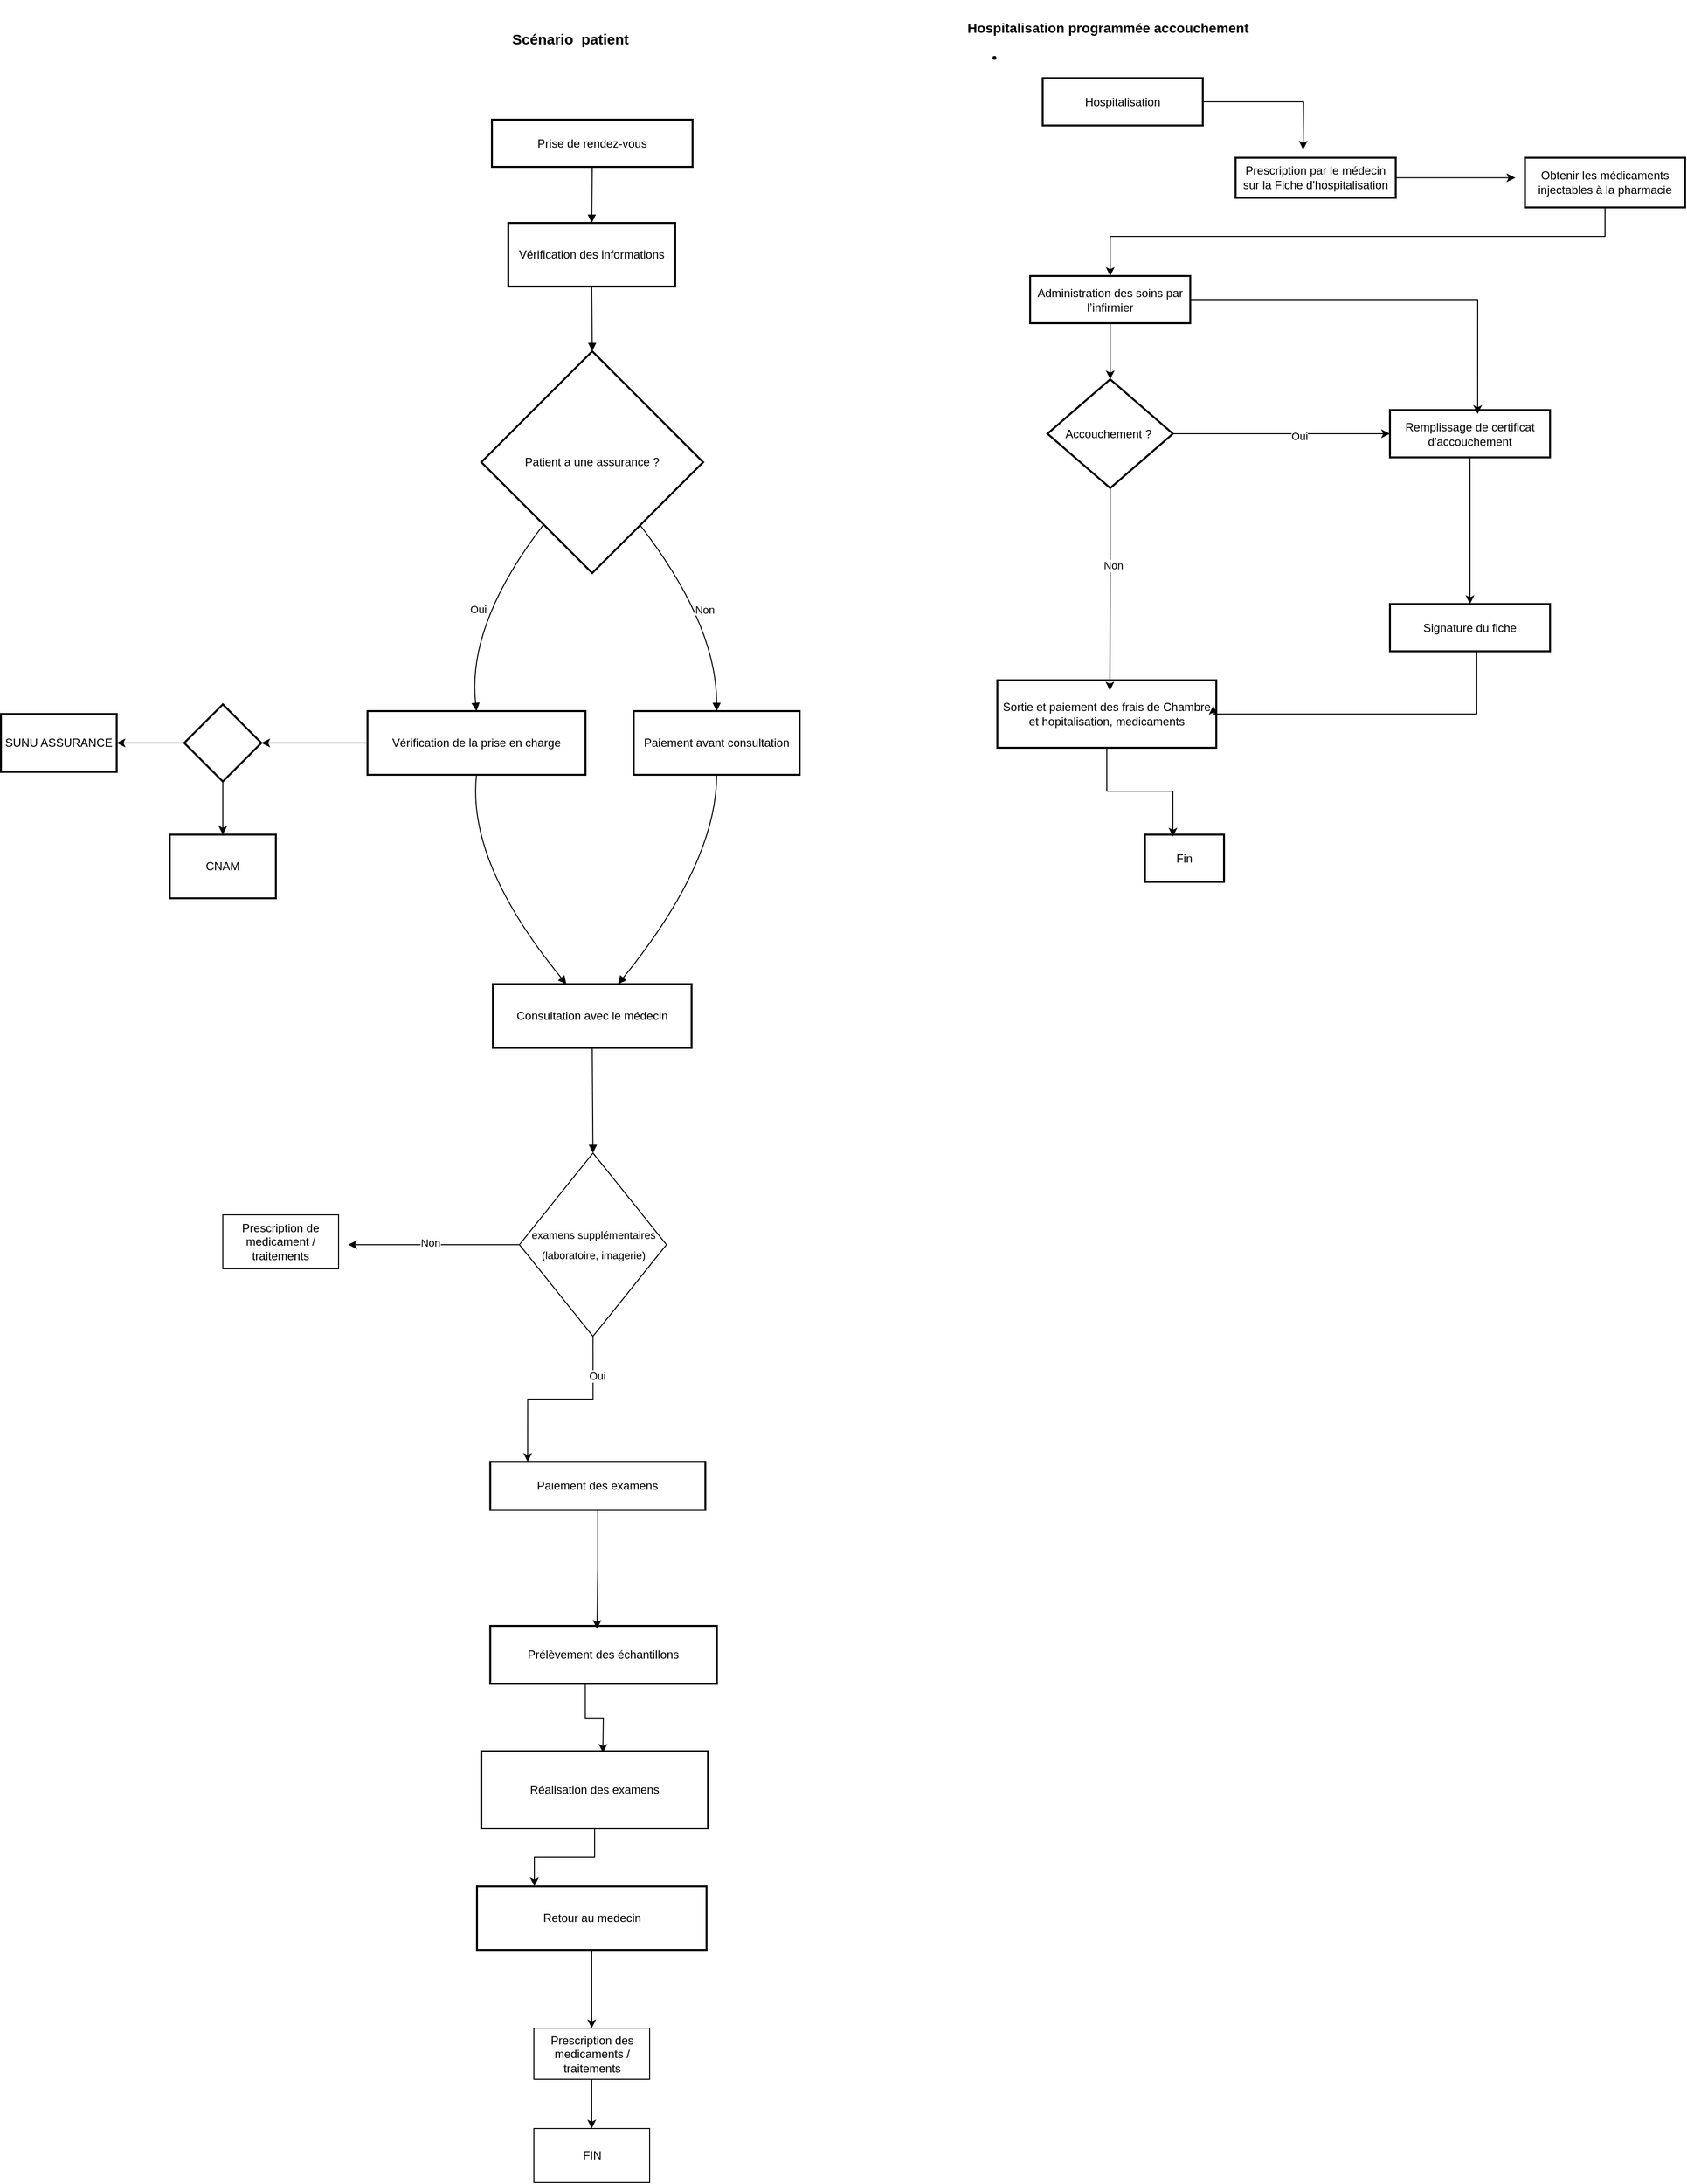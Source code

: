 <mxfile version="24.7.16">
  <diagram name="Page-1" id="gMUWrm_7eQ1wLzMDzJMH">
    <mxGraphModel dx="3580" dy="1646" grid="1" gridSize="10" guides="1" tooltips="1" connect="1" arrows="1" fold="1" page="1" pageScale="1" pageWidth="1169" pageHeight="827" math="0" shadow="0">
      <root>
        <mxCell id="0" />
        <mxCell id="1" parent="0" />
        <mxCell id="nA2eG2OlHx3KnQ0AuUty-1" value="Prise de rendez-vous" style="whiteSpace=wrap;strokeWidth=2;" parent="1" vertex="1">
          <mxGeometry x="-861" y="-551" width="208" height="49" as="geometry" />
        </mxCell>
        <mxCell id="nA2eG2OlHx3KnQ0AuUty-2" value="Vérification des informations" style="whiteSpace=wrap;strokeWidth=2;" parent="1" vertex="1">
          <mxGeometry x="-844" y="-444" width="173" height="66" as="geometry" />
        </mxCell>
        <mxCell id="nA2eG2OlHx3KnQ0AuUty-3" value="Patient a une assurance ?" style="rhombus;strokeWidth=2;whiteSpace=wrap;" parent="1" vertex="1">
          <mxGeometry x="-872" y="-311" width="230" height="230" as="geometry" />
        </mxCell>
        <mxCell id="nA2eG2OlHx3KnQ0AuUty-4" value="Vérification de la prise en charge" style="whiteSpace=wrap;strokeWidth=2;" parent="1" vertex="1">
          <mxGeometry x="-990" y="62" width="226" height="66" as="geometry" />
        </mxCell>
        <mxCell id="nA2eG2OlHx3KnQ0AuUty-5" value="Paiement avant consultation" style="whiteSpace=wrap;strokeWidth=2;" parent="1" vertex="1">
          <mxGeometry x="-714" y="62" width="172" height="66" as="geometry" />
        </mxCell>
        <mxCell id="nA2eG2OlHx3KnQ0AuUty-6" value="Consultation avec le médecin" style="whiteSpace=wrap;strokeWidth=2;" parent="1" vertex="1">
          <mxGeometry x="-860" y="345" width="206" height="66" as="geometry" />
        </mxCell>
        <mxCell id="nA2eG2OlHx3KnQ0AuUty-59" value="" style="curved=1;startArrow=none;endArrow=block;exitX=0.5;exitY=0.99;entryX=0.5;entryY=0;rounded=0;" parent="1" source="nA2eG2OlHx3KnQ0AuUty-1" target="nA2eG2OlHx3KnQ0AuUty-2" edge="1">
          <mxGeometry relative="1" as="geometry">
            <Array as="points" />
          </mxGeometry>
        </mxCell>
        <mxCell id="nA2eG2OlHx3KnQ0AuUty-60" value="" style="curved=1;startArrow=none;endArrow=block;exitX=0.5;exitY=1;entryX=0.5;entryY=0;rounded=0;" parent="1" source="nA2eG2OlHx3KnQ0AuUty-2" target="nA2eG2OlHx3KnQ0AuUty-3" edge="1">
          <mxGeometry relative="1" as="geometry">
            <Array as="points" />
          </mxGeometry>
        </mxCell>
        <mxCell id="nA2eG2OlHx3KnQ0AuUty-61" value="Oui" style="curved=1;startArrow=none;endArrow=block;exitX=0.11;exitY=1;entryX=0.5;entryY=0.01;rounded=0;" parent="1" source="nA2eG2OlHx3KnQ0AuUty-3" target="nA2eG2OlHx3KnQ0AuUty-4" edge="1">
          <mxGeometry relative="1" as="geometry">
            <Array as="points">
              <mxPoint x="-887" y="-28" />
            </Array>
          </mxGeometry>
        </mxCell>
        <mxCell id="nA2eG2OlHx3KnQ0AuUty-62" value="Non" style="curved=1;startArrow=none;endArrow=block;exitX=0.88;exitY=1;entryX=0.5;entryY=0.01;rounded=0;" parent="1" source="nA2eG2OlHx3KnQ0AuUty-3" target="nA2eG2OlHx3KnQ0AuUty-5" edge="1">
          <mxGeometry relative="1" as="geometry">
            <Array as="points">
              <mxPoint x="-628" y="-28" />
            </Array>
          </mxGeometry>
        </mxCell>
        <mxCell id="nA2eG2OlHx3KnQ0AuUty-63" value="" style="curved=1;startArrow=none;endArrow=block;exitX=0.5;exitY=1.01;entryX=0.37;entryY=0;rounded=0;" parent="1" source="nA2eG2OlHx3KnQ0AuUty-4" target="nA2eG2OlHx3KnQ0AuUty-6" edge="1">
          <mxGeometry relative="1" as="geometry">
            <Array as="points">
              <mxPoint x="-887" y="219" />
            </Array>
          </mxGeometry>
        </mxCell>
        <mxCell id="nA2eG2OlHx3KnQ0AuUty-64" value="" style="curved=1;startArrow=none;endArrow=block;exitX=0.5;exitY=1.01;entryX=0.63;entryY=0;rounded=0;" parent="1" source="nA2eG2OlHx3KnQ0AuUty-5" target="nA2eG2OlHx3KnQ0AuUty-6" edge="1">
          <mxGeometry relative="1" as="geometry">
            <Array as="points">
              <mxPoint x="-628" y="219" />
            </Array>
          </mxGeometry>
        </mxCell>
        <mxCell id="nA2eG2OlHx3KnQ0AuUty-124" value="&lt;b&gt;&lt;font style=&quot;font-size: 15px;&quot;&gt;Scénario&amp;nbsp; patient&amp;nbsp;&lt;/font&gt;&lt;/b&gt;" style="text;whiteSpace=wrap;html=1;" parent="1" vertex="1">
          <mxGeometry x="-842.5" y="-650" width="170" height="40" as="geometry" />
        </mxCell>
        <mxCell id="01KoYUn2kBwgNXgJoXNt-3" value="" style="curved=1;startArrow=none;endArrow=block;exitX=0.5;exitY=1;entryX=0.5;entryY=-0.01;rounded=0;" parent="1" source="nA2eG2OlHx3KnQ0AuUty-6" target="01KoYUn2kBwgNXgJoXNt-2" edge="1">
          <mxGeometry relative="1" as="geometry">
            <Array as="points" />
            <mxPoint x="-757" y="411" as="sourcePoint" />
            <mxPoint x="-757" y="583" as="targetPoint" />
          </mxGeometry>
        </mxCell>
        <mxCell id="01KoYUn2kBwgNXgJoXNt-12" style="edgeStyle=orthogonalEdgeStyle;rounded=0;orthogonalLoop=1;jettySize=auto;html=1;" parent="1" source="01KoYUn2kBwgNXgJoXNt-2" edge="1">
          <mxGeometry relative="1" as="geometry">
            <mxPoint x="-1010" y="615" as="targetPoint" />
          </mxGeometry>
        </mxCell>
        <mxCell id="01KoYUn2kBwgNXgJoXNt-13" value="Non" style="edgeLabel;html=1;align=center;verticalAlign=middle;resizable=0;points=[];" parent="01KoYUn2kBwgNXgJoXNt-12" vertex="1" connectable="0">
          <mxGeometry x="0.05" y="-3" relative="1" as="geometry">
            <mxPoint as="offset" />
          </mxGeometry>
        </mxCell>
        <mxCell id="01KoYUn2kBwgNXgJoXNt-2" value="&lt;h3 style=&quot;line-height: 140%;&quot;&gt;&lt;font style=&quot;font-size: 11px; font-weight: normal;&quot;&gt;examens supplémentaires (laboratoire, imagerie)&lt;/font&gt;&lt;/h3&gt;" style="rhombus;whiteSpace=wrap;html=1;align=center;" parent="1" vertex="1">
          <mxGeometry x="-832.5" y="520" width="152.5" height="190" as="geometry" />
        </mxCell>
        <mxCell id="01KoYUn2kBwgNXgJoXNt-11" value="&lt;span style=&quot;color: rgb(0, 0, 0); font-family: Helvetica; font-size: 12px; font-style: normal; font-variant-ligatures: normal; font-variant-caps: normal; font-weight: 400; letter-spacing: normal; orphans: 2; text-align: center; text-indent: 0px; text-transform: none; widows: 2; word-spacing: 0px; -webkit-text-stroke-width: 0px; white-space: normal; background-color: rgb(251, 251, 251); text-decoration-thickness: initial; text-decoration-style: initial; text-decoration-color: initial; display: inline !important; float: none;&quot;&gt;Prescription de medicament / traitements&lt;/span&gt;" style="whiteSpace=wrap;html=1;" parent="1" vertex="1">
          <mxGeometry x="-1140" y="584" width="120" height="56" as="geometry" />
        </mxCell>
        <mxCell id="01KoYUn2kBwgNXgJoXNt-15" value="Paiement des examens" style="whiteSpace=wrap;strokeWidth=2;" parent="1" vertex="1">
          <mxGeometry x="-862.75" y="840" width="223" height="50" as="geometry" />
        </mxCell>
        <mxCell id="01KoYUn2kBwgNXgJoXNt-21" style="edgeStyle=orthogonalEdgeStyle;rounded=0;orthogonalLoop=1;jettySize=auto;html=1;exitX=0.5;exitY=1;exitDx=0;exitDy=0;entryX=0.25;entryY=0;entryDx=0;entryDy=0;" parent="1" source="01KoYUn2kBwgNXgJoXNt-16" target="01KoYUn2kBwgNXgJoXNt-20" edge="1">
          <mxGeometry relative="1" as="geometry" />
        </mxCell>
        <mxCell id="01KoYUn2kBwgNXgJoXNt-16" value="Réalisation des examens" style="whiteSpace=wrap;strokeWidth=2;" parent="1" vertex="1">
          <mxGeometry x="-872" y="1140" width="235" height="80" as="geometry" />
        </mxCell>
        <mxCell id="01KoYUn2kBwgNXgJoXNt-17" value="Prélèvement des échantillons" style="whiteSpace=wrap;strokeWidth=2;" parent="1" vertex="1">
          <mxGeometry x="-862.75" y="1010" width="235" height="60" as="geometry" />
        </mxCell>
        <mxCell id="01KoYUn2kBwgNXgJoXNt-18" style="edgeStyle=orthogonalEdgeStyle;rounded=0;orthogonalLoop=1;jettySize=auto;html=1;entryX=0.471;entryY=0.051;entryDx=0;entryDy=0;entryPerimeter=0;" parent="1" source="01KoYUn2kBwgNXgJoXNt-15" target="01KoYUn2kBwgNXgJoXNt-17" edge="1">
          <mxGeometry relative="1" as="geometry" />
        </mxCell>
        <mxCell id="01KoYUn2kBwgNXgJoXNt-19" style="edgeStyle=orthogonalEdgeStyle;rounded=0;orthogonalLoop=1;jettySize=auto;html=1;entryX=0.532;entryY=0.031;entryDx=0;entryDy=0;entryPerimeter=0;" parent="1" edge="1">
          <mxGeometry relative="1" as="geometry">
            <mxPoint x="-744.2" y="1070" as="sourcePoint" />
            <mxPoint x="-745.98" y="1141.519" as="targetPoint" />
          </mxGeometry>
        </mxCell>
        <mxCell id="01KoYUn2kBwgNXgJoXNt-23" style="edgeStyle=orthogonalEdgeStyle;rounded=0;orthogonalLoop=1;jettySize=auto;html=1;entryX=0.5;entryY=0;entryDx=0;entryDy=0;" parent="1" source="01KoYUn2kBwgNXgJoXNt-20" target="01KoYUn2kBwgNXgJoXNt-22" edge="1">
          <mxGeometry relative="1" as="geometry" />
        </mxCell>
        <mxCell id="01KoYUn2kBwgNXgJoXNt-20" value="Retour au medecin" style="whiteSpace=wrap;strokeWidth=2;" parent="1" vertex="1">
          <mxGeometry x="-876.5" y="1280" width="238" height="66" as="geometry" />
        </mxCell>
        <mxCell id="01KoYUn2kBwgNXgJoXNt-25" style="edgeStyle=orthogonalEdgeStyle;rounded=0;orthogonalLoop=1;jettySize=auto;html=1;entryX=0.5;entryY=0;entryDx=0;entryDy=0;" parent="1" source="01KoYUn2kBwgNXgJoXNt-22" target="01KoYUn2kBwgNXgJoXNt-24" edge="1">
          <mxGeometry relative="1" as="geometry" />
        </mxCell>
        <mxCell id="01KoYUn2kBwgNXgJoXNt-22" value="&lt;span style=&quot;color: rgb(0, 0, 0); font-family: Helvetica; font-size: 12px; font-style: normal; font-variant-ligatures: normal; font-variant-caps: normal; font-weight: 400; letter-spacing: normal; orphans: 2; text-align: center; text-indent: 0px; text-transform: none; widows: 2; word-spacing: 0px; -webkit-text-stroke-width: 0px; white-space: normal; background-color: rgb(251, 251, 251); text-decoration-thickness: initial; text-decoration-style: initial; text-decoration-color: initial; display: inline !important; float: none;&quot;&gt;Prescription des medicaments / traitements&lt;/span&gt;" style="whiteSpace=wrap;html=1;" parent="1" vertex="1">
          <mxGeometry x="-817.5" y="1427" width="120" height="53" as="geometry" />
        </mxCell>
        <mxCell id="01KoYUn2kBwgNXgJoXNt-24" value="FIN" style="whiteSpace=wrap;html=1;" parent="1" vertex="1">
          <mxGeometry x="-817.5" y="1531" width="120" height="56" as="geometry" />
        </mxCell>
        <mxCell id="HcI9NC6vFRKDhO4VCnra-21" value="&lt;h3&gt;&lt;strong&gt;Hospitalisation programmée accouchement&lt;/strong&gt;&lt;/h3&gt;&lt;ul&gt;&lt;li&gt;&lt;/li&gt;&lt;/ul&gt;" style="text;whiteSpace=wrap;html=1;" vertex="1" parent="1">
          <mxGeometry x="-370" y="-675" width="380" height="65" as="geometry" />
        </mxCell>
        <mxCell id="HcI9NC6vFRKDhO4VCnra-22" style="edgeStyle=orthogonalEdgeStyle;rounded=0;orthogonalLoop=1;jettySize=auto;html=1;" edge="1" parent="1" source="HcI9NC6vFRKDhO4VCnra-23">
          <mxGeometry relative="1" as="geometry">
            <mxPoint x="-20" y="-520" as="targetPoint" />
          </mxGeometry>
        </mxCell>
        <mxCell id="HcI9NC6vFRKDhO4VCnra-23" value="Hospitalisation" style="whiteSpace=wrap;strokeWidth=2;" vertex="1" parent="1">
          <mxGeometry x="-290" y="-594" width="166" height="49" as="geometry" />
        </mxCell>
        <mxCell id="HcI9NC6vFRKDhO4VCnra-24" value="Sortie et paiement des frais de Chambre et hopitalisation, medicaments" style="whiteSpace=wrap;strokeWidth=2;" vertex="1" parent="1">
          <mxGeometry x="-337" y="30" width="227" height="70" as="geometry" />
        </mxCell>
        <mxCell id="HcI9NC6vFRKDhO4VCnra-25" value="Fin" style="whiteSpace=wrap;strokeWidth=2;" vertex="1" parent="1">
          <mxGeometry x="-184" y="190" width="82" height="49" as="geometry" />
        </mxCell>
        <mxCell id="HcI9NC6vFRKDhO4VCnra-37" style="edgeStyle=orthogonalEdgeStyle;rounded=0;orthogonalLoop=1;jettySize=auto;html=1;" edge="1" parent="1" source="HcI9NC6vFRKDhO4VCnra-27">
          <mxGeometry relative="1" as="geometry">
            <mxPoint x="200" y="-490.75" as="targetPoint" />
          </mxGeometry>
        </mxCell>
        <mxCell id="HcI9NC6vFRKDhO4VCnra-27" value="Prescription par le médecin sur la Fiche d&#39;hospitalisation" style="whiteSpace=wrap;strokeWidth=2;" vertex="1" parent="1">
          <mxGeometry x="-90" y="-511.5" width="166" height="41.5" as="geometry" />
        </mxCell>
        <mxCell id="HcI9NC6vFRKDhO4VCnra-64" style="edgeStyle=orthogonalEdgeStyle;rounded=0;orthogonalLoop=1;jettySize=auto;html=1;exitX=0.5;exitY=1;exitDx=0;exitDy=0;entryX=0.5;entryY=0;entryDx=0;entryDy=0;" edge="1" parent="1" source="HcI9NC6vFRKDhO4VCnra-28" target="HcI9NC6vFRKDhO4VCnra-29">
          <mxGeometry relative="1" as="geometry" />
        </mxCell>
        <mxCell id="HcI9NC6vFRKDhO4VCnra-28" value="Remplissage de certificat d&#39;accouchement" style="whiteSpace=wrap;strokeWidth=2;" vertex="1" parent="1">
          <mxGeometry x="70" y="-250" width="166" height="49" as="geometry" />
        </mxCell>
        <mxCell id="HcI9NC6vFRKDhO4VCnra-29" value="Signature du fiche" style="whiteSpace=wrap;strokeWidth=2;" vertex="1" parent="1">
          <mxGeometry x="70" y="-49" width="166" height="49" as="geometry" />
        </mxCell>
        <mxCell id="HcI9NC6vFRKDhO4VCnra-51" value="" style="edgeStyle=orthogonalEdgeStyle;rounded=0;orthogonalLoop=1;jettySize=auto;html=1;" edge="1" parent="1" source="HcI9NC6vFRKDhO4VCnra-32" target="HcI9NC6vFRKDhO4VCnra-50">
          <mxGeometry relative="1" as="geometry" />
        </mxCell>
        <mxCell id="HcI9NC6vFRKDhO4VCnra-32" value="Administration des soins par l’infirmier" style="whiteSpace=wrap;strokeWidth=2;" vertex="1" parent="1">
          <mxGeometry x="-303" y="-389" width="166" height="49" as="geometry" />
        </mxCell>
        <mxCell id="HcI9NC6vFRKDhO4VCnra-33" style="edgeStyle=orthogonalEdgeStyle;rounded=0;orthogonalLoop=1;jettySize=auto;html=1;entryX=0.548;entryY=0.082;entryDx=0;entryDy=0;entryPerimeter=0;" edge="1" parent="1" source="HcI9NC6vFRKDhO4VCnra-32" target="HcI9NC6vFRKDhO4VCnra-28">
          <mxGeometry relative="1" as="geometry" />
        </mxCell>
        <mxCell id="HcI9NC6vFRKDhO4VCnra-34" style="edgeStyle=orthogonalEdgeStyle;rounded=0;orthogonalLoop=1;jettySize=auto;html=1;entryX=0.354;entryY=0.041;entryDx=0;entryDy=0;entryPerimeter=0;" edge="1" parent="1" source="HcI9NC6vFRKDhO4VCnra-24" target="HcI9NC6vFRKDhO4VCnra-25">
          <mxGeometry relative="1" as="geometry" />
        </mxCell>
        <mxCell id="HcI9NC6vFRKDhO4VCnra-35" style="edgeStyle=orthogonalEdgeStyle;rounded=0;orthogonalLoop=1;jettySize=auto;html=1;exitX=0.5;exitY=1;exitDx=0;exitDy=0;entryX=0.174;entryY=0;entryDx=0;entryDy=0;entryPerimeter=0;" edge="1" parent="1" source="01KoYUn2kBwgNXgJoXNt-2" target="01KoYUn2kBwgNXgJoXNt-15">
          <mxGeometry relative="1" as="geometry" />
        </mxCell>
        <mxCell id="HcI9NC6vFRKDhO4VCnra-36" value="Oui" style="edgeLabel;html=1;align=center;verticalAlign=middle;resizable=0;points=[];" vertex="1" connectable="0" parent="HcI9NC6vFRKDhO4VCnra-35">
          <mxGeometry x="-0.585" y="4" relative="1" as="geometry">
            <mxPoint as="offset" />
          </mxGeometry>
        </mxCell>
        <mxCell id="HcI9NC6vFRKDhO4VCnra-39" style="edgeStyle=orthogonalEdgeStyle;rounded=0;orthogonalLoop=1;jettySize=auto;html=1;" edge="1" parent="1" source="HcI9NC6vFRKDhO4VCnra-38" target="HcI9NC6vFRKDhO4VCnra-32">
          <mxGeometry relative="1" as="geometry">
            <Array as="points">
              <mxPoint x="293" y="-430" />
              <mxPoint x="-220" y="-430" />
            </Array>
          </mxGeometry>
        </mxCell>
        <mxCell id="HcI9NC6vFRKDhO4VCnra-38" value="Obtenir les médicaments injectables à la pharmacie" style="whiteSpace=wrap;strokeWidth=2;" vertex="1" parent="1">
          <mxGeometry x="210" y="-511.5" width="166" height="51.5" as="geometry" />
        </mxCell>
        <mxCell id="HcI9NC6vFRKDhO4VCnra-41" value="CNAM" style="whiteSpace=wrap;strokeWidth=2;" vertex="1" parent="1">
          <mxGeometry x="-1195" y="190" width="110" height="66" as="geometry" />
        </mxCell>
        <mxCell id="HcI9NC6vFRKDhO4VCnra-45" value="" style="edgeStyle=orthogonalEdgeStyle;rounded=0;orthogonalLoop=1;jettySize=auto;html=1;" edge="1" parent="1" source="HcI9NC6vFRKDhO4VCnra-42" target="HcI9NC6vFRKDhO4VCnra-44">
          <mxGeometry relative="1" as="geometry" />
        </mxCell>
        <mxCell id="HcI9NC6vFRKDhO4VCnra-46" style="edgeStyle=orthogonalEdgeStyle;rounded=0;orthogonalLoop=1;jettySize=auto;html=1;exitX=0.5;exitY=1;exitDx=0;exitDy=0;" edge="1" parent="1" source="HcI9NC6vFRKDhO4VCnra-42" target="HcI9NC6vFRKDhO4VCnra-41">
          <mxGeometry relative="1" as="geometry" />
        </mxCell>
        <mxCell id="HcI9NC6vFRKDhO4VCnra-42" value="" style="rhombus;whiteSpace=wrap;html=1;strokeWidth=2;" vertex="1" parent="1">
          <mxGeometry x="-1180" y="55" width="80" height="80" as="geometry" />
        </mxCell>
        <mxCell id="HcI9NC6vFRKDhO4VCnra-44" value="SUNU ASSURANCE" style="whiteSpace=wrap;html=1;strokeWidth=2;" vertex="1" parent="1">
          <mxGeometry x="-1370" y="65" width="120" height="60" as="geometry" />
        </mxCell>
        <mxCell id="HcI9NC6vFRKDhO4VCnra-47" style="edgeStyle=orthogonalEdgeStyle;rounded=0;orthogonalLoop=1;jettySize=auto;html=1;" edge="1" parent="1" source="nA2eG2OlHx3KnQ0AuUty-4">
          <mxGeometry relative="1" as="geometry">
            <mxPoint x="-1100" y="95" as="targetPoint" />
          </mxGeometry>
        </mxCell>
        <mxCell id="HcI9NC6vFRKDhO4VCnra-68" style="edgeStyle=orthogonalEdgeStyle;rounded=0;orthogonalLoop=1;jettySize=auto;html=1;entryX=0;entryY=0.5;entryDx=0;entryDy=0;" edge="1" parent="1" source="HcI9NC6vFRKDhO4VCnra-50" target="HcI9NC6vFRKDhO4VCnra-28">
          <mxGeometry relative="1" as="geometry" />
        </mxCell>
        <mxCell id="HcI9NC6vFRKDhO4VCnra-69" value="Oui" style="edgeLabel;html=1;align=center;verticalAlign=middle;resizable=0;points=[];" vertex="1" connectable="0" parent="HcI9NC6vFRKDhO4VCnra-68">
          <mxGeometry x="0.165" y="-1" relative="1" as="geometry">
            <mxPoint y="1" as="offset" />
          </mxGeometry>
        </mxCell>
        <mxCell id="HcI9NC6vFRKDhO4VCnra-50" value="Accouchement ?&amp;nbsp;" style="rhombus;whiteSpace=wrap;html=1;strokeWidth=2;" vertex="1" parent="1">
          <mxGeometry x="-285" y="-281.87" width="130" height="112.75" as="geometry" />
        </mxCell>
        <mxCell id="HcI9NC6vFRKDhO4VCnra-70" style="edgeStyle=orthogonalEdgeStyle;rounded=0;orthogonalLoop=1;jettySize=auto;html=1;entryX=0.514;entryY=0.152;entryDx=0;entryDy=0;entryPerimeter=0;" edge="1" parent="1" source="HcI9NC6vFRKDhO4VCnra-50" target="HcI9NC6vFRKDhO4VCnra-24">
          <mxGeometry relative="1" as="geometry" />
        </mxCell>
        <mxCell id="HcI9NC6vFRKDhO4VCnra-71" value="Non" style="edgeLabel;html=1;align=center;verticalAlign=middle;resizable=0;points=[];" vertex="1" connectable="0" parent="HcI9NC6vFRKDhO4VCnra-70">
          <mxGeometry x="-0.205" y="3" relative="1" as="geometry">
            <mxPoint y="-4" as="offset" />
          </mxGeometry>
        </mxCell>
        <mxCell id="HcI9NC6vFRKDhO4VCnra-72" style="edgeStyle=orthogonalEdgeStyle;rounded=0;orthogonalLoop=1;jettySize=auto;html=1;entryX=0.986;entryY=0.379;entryDx=0;entryDy=0;entryPerimeter=0;" edge="1" parent="1" source="HcI9NC6vFRKDhO4VCnra-29" target="HcI9NC6vFRKDhO4VCnra-24">
          <mxGeometry relative="1" as="geometry">
            <Array as="points">
              <mxPoint x="160" y="65" />
            </Array>
          </mxGeometry>
        </mxCell>
      </root>
    </mxGraphModel>
  </diagram>
</mxfile>
